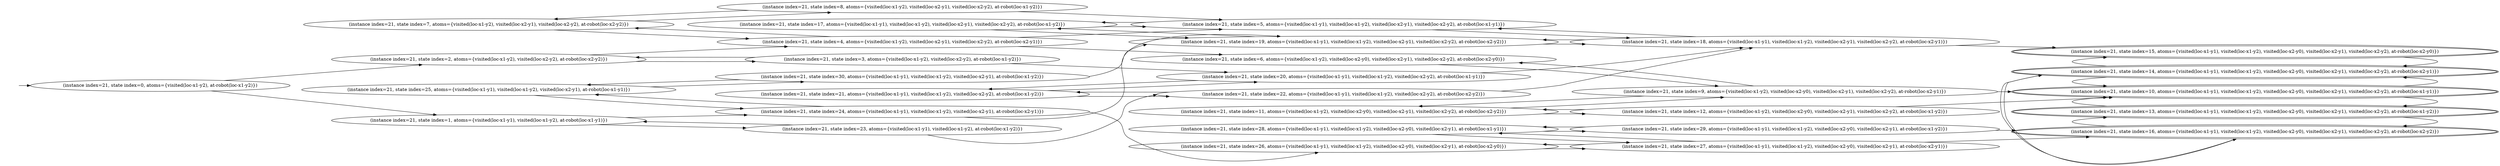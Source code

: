 digraph {
rankdir="LR"
s0[label="(instance index=21, state index=0, atoms={visited(loc-x1-y2), at-robot(loc-x1-y2)})"]
s2[label="(instance index=21, state index=2, atoms={visited(loc-x1-y2), visited(loc-x2-y2), at-robot(loc-x2-y2)})"]
s1[label="(instance index=21, state index=1, atoms={visited(loc-x1-y1), visited(loc-x1-y2), at-robot(loc-x1-y1)})"]
s25[label="(instance index=21, state index=25, atoms={visited(loc-x1-y1), visited(loc-x1-y2), visited(loc-x2-y1), at-robot(loc-x1-y1)})"]
s7[label="(instance index=21, state index=7, atoms={visited(loc-x1-y2), visited(loc-x2-y1), visited(loc-x2-y2), at-robot(loc-x2-y2)})"]
s24[label="(instance index=21, state index=24, atoms={visited(loc-x1-y1), visited(loc-x1-y2), visited(loc-x2-y1), at-robot(loc-x2-y1)})"]
s8[label="(instance index=21, state index=8, atoms={visited(loc-x1-y2), visited(loc-x2-y1), visited(loc-x2-y2), at-robot(loc-x1-y2)})"]
s4[label="(instance index=21, state index=4, atoms={visited(loc-x1-y2), visited(loc-x2-y1), visited(loc-x2-y2), at-robot(loc-x2-y1)})"]
s17[label="(instance index=21, state index=17, atoms={visited(loc-x1-y1), visited(loc-x1-y2), visited(loc-x2-y1), visited(loc-x2-y2), at-robot(loc-x1-y2)})"]
s30[label="(instance index=21, state index=30, atoms={visited(loc-x1-y1), visited(loc-x1-y2), visited(loc-x2-y1), at-robot(loc-x1-y2)})"]
s3[label="(instance index=21, state index=3, atoms={visited(loc-x1-y2), visited(loc-x2-y2), at-robot(loc-x1-y2)})"]
s21[label="(instance index=21, state index=21, atoms={visited(loc-x1-y1), visited(loc-x1-y2), visited(loc-x2-y2), at-robot(loc-x1-y2)})"]
s23[label="(instance index=21, state index=23, atoms={visited(loc-x1-y1), visited(loc-x1-y2), at-robot(loc-x1-y2)})"]
s5[label="(instance index=21, state index=5, atoms={visited(loc-x1-y1), visited(loc-x1-y2), visited(loc-x2-y1), visited(loc-x2-y2), at-robot(loc-x1-y1)})"]
s28[label="(instance index=21, state index=28, atoms={visited(loc-x1-y1), visited(loc-x1-y2), visited(loc-x2-y0), visited(loc-x2-y1), at-robot(loc-x1-y1)})"]
s26[label="(instance index=21, state index=26, atoms={visited(loc-x1-y1), visited(loc-x1-y2), visited(loc-x2-y0), visited(loc-x2-y1), at-robot(loc-x2-y0)})"]
s19[label="(instance index=21, state index=19, atoms={visited(loc-x1-y1), visited(loc-x1-y2), visited(loc-x2-y1), visited(loc-x2-y2), at-robot(loc-x2-y2)})"]
s20[label="(instance index=21, state index=20, atoms={visited(loc-x1-y1), visited(loc-x1-y2), visited(loc-x2-y2), at-robot(loc-x1-y1)})"]
s22[label="(instance index=21, state index=22, atoms={visited(loc-x1-y1), visited(loc-x1-y2), visited(loc-x2-y2), at-robot(loc-x2-y2)})"]
s6[label="(instance index=21, state index=6, atoms={visited(loc-x1-y2), visited(loc-x2-y0), visited(loc-x2-y1), visited(loc-x2-y2), at-robot(loc-x2-y0)})"]
s11[label="(instance index=21, state index=11, atoms={visited(loc-x1-y2), visited(loc-x2-y0), visited(loc-x2-y1), visited(loc-x2-y2), at-robot(loc-x2-y2)})"]
s12[label="(instance index=21, state index=12, atoms={visited(loc-x1-y2), visited(loc-x2-y0), visited(loc-x2-y1), visited(loc-x2-y2), at-robot(loc-x1-y2)})"]
s9[label="(instance index=21, state index=9, atoms={visited(loc-x1-y2), visited(loc-x2-y0), visited(loc-x2-y1), visited(loc-x2-y2), at-robot(loc-x2-y1)})"]
s18[label="(instance index=21, state index=18, atoms={visited(loc-x1-y1), visited(loc-x1-y2), visited(loc-x2-y1), visited(loc-x2-y2), at-robot(loc-x2-y1)})"]
s27[label="(instance index=21, state index=27, atoms={visited(loc-x1-y1), visited(loc-x1-y2), visited(loc-x2-y0), visited(loc-x2-y1), at-robot(loc-x2-y1)})"]
s29[label="(instance index=21, state index=29, atoms={visited(loc-x1-y1), visited(loc-x1-y2), visited(loc-x2-y0), visited(loc-x2-y1), at-robot(loc-x1-y2)})"]
s10[peripheries=2,label="(instance index=21, state index=10, atoms={visited(loc-x1-y1), visited(loc-x1-y2), visited(loc-x2-y0), visited(loc-x2-y1), visited(loc-x2-y2), at-robot(loc-x1-y1)})"]
s15[peripheries=2,label="(instance index=21, state index=15, atoms={visited(loc-x1-y1), visited(loc-x1-y2), visited(loc-x2-y0), visited(loc-x2-y1), visited(loc-x2-y2), at-robot(loc-x2-y0)})"]
s13[peripheries=2,label="(instance index=21, state index=13, atoms={visited(loc-x1-y1), visited(loc-x1-y2), visited(loc-x2-y0), visited(loc-x2-y1), visited(loc-x2-y2), at-robot(loc-x1-y2)})"]
s14[peripheries=2,label="(instance index=21, state index=14, atoms={visited(loc-x1-y1), visited(loc-x1-y2), visited(loc-x2-y0), visited(loc-x2-y1), visited(loc-x2-y2), at-robot(loc-x2-y1)})"]
s16[peripheries=2,label="(instance index=21, state index=16, atoms={visited(loc-x1-y1), visited(loc-x1-y2), visited(loc-x2-y0), visited(loc-x2-y1), visited(loc-x2-y2), at-robot(loc-x2-y2)})"]
Dangling [ label = "", style = invis ]
{ rank = same; Dangling }
Dangling -> s0
{ rank = same; s0}
{ rank = same; s2,s1,s25,s7}
{ rank = same; s24,s8,s4,s17,s30,s3,s21,s23}
{ rank = same; s5,s28,s26,s19,s20,s22,s6,s11}
{ rank = same; s12,s9,s18,s27,s29}
{ rank = same; s10,s15,s13,s14,s16}
{
s0->s2
s0->s1
}
{
s2->s4
s2->s3
s1->s23
s1->s24
s25->s30
s25->s24
s7->s4
s7->s8
}
{
s24->s26
s24->s19
s24->s25
s8->s7
s8->s5
s4->s7
s4->s6
s4->s5
s17->s5
s17->s19
s30->s19
s30->s25
s3->s20
s3->s2
s21->s22
s21->s20
s23->s22
s23->s1
}
{
s5->s18
s5->s17
s28->s29
s28->s27
s26->s27
s19->s18
s19->s17
s20->s21
s20->s18
s22->s21
s22->s18
s6->s9
s11->s12
s11->s9
}
{
s12->s11
s12->s10
s9->s6
s9->s11
s9->s10
s18->s15
s18->s5
s18->s19
s27->s26
s27->s28
s27->s16
s29->s28
s29->s16
}
{
s10->s14
s10->s13
s15->s14
s13->s10
s13->s16
s14->s15
s14->s10
s14->s16
s16->s14
s16->s13
}
}
